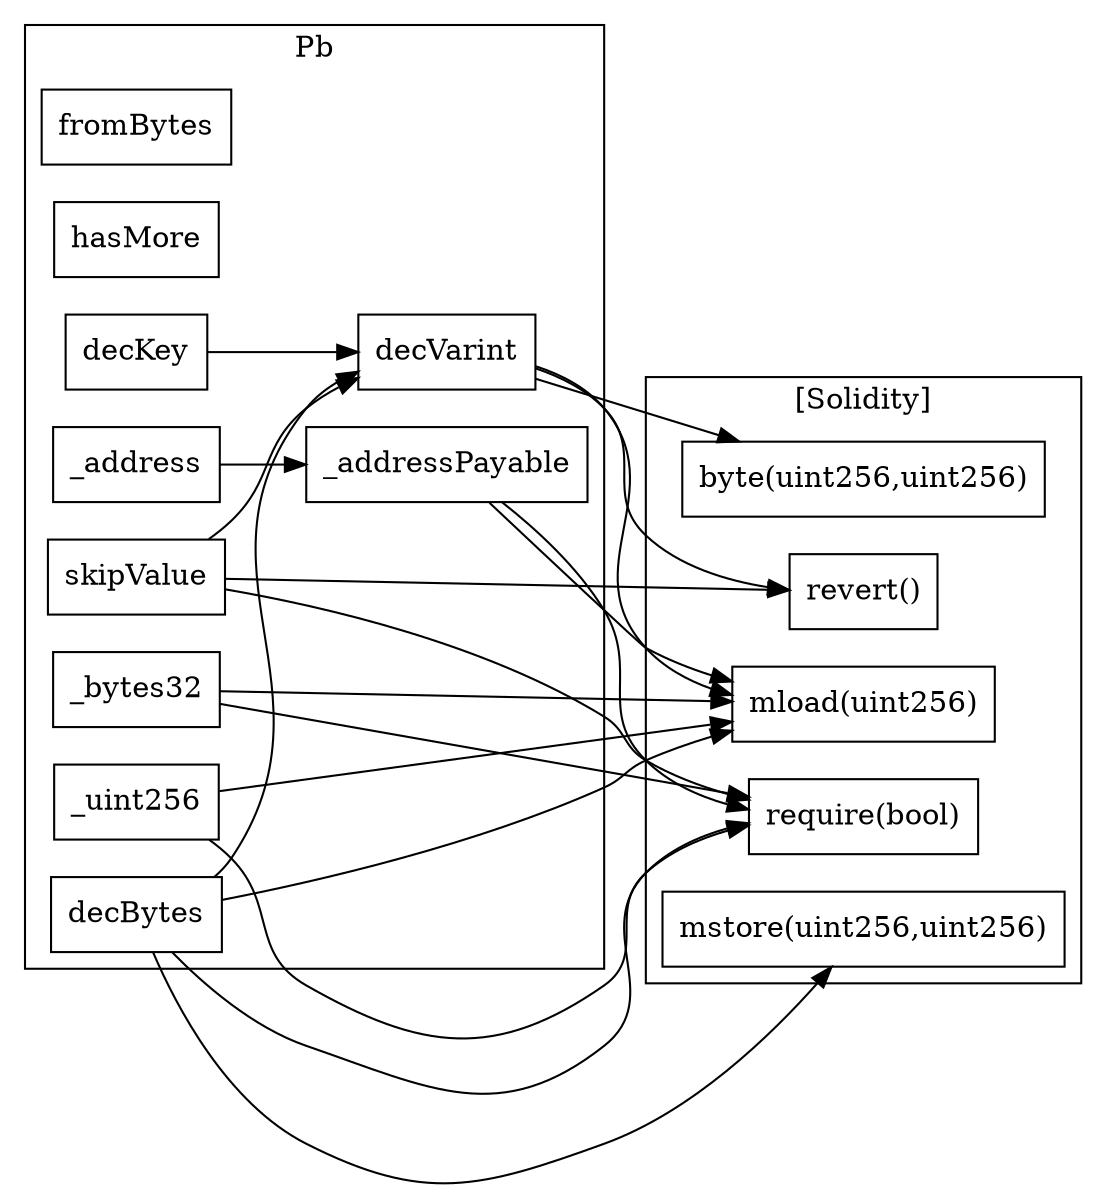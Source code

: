 strict digraph {
rankdir="LR"
node [shape=box]
subgraph cluster_355_Pb {
label = "Pb"
"355_fromBytes" [label="fromBytes"]
"355_hasMore" [label="hasMore"]
"355__uint256" [label="_uint256"]
"355_decKey" [label="decKey"]
"355_decVarint" [label="decVarint"]
"355_skipValue" [label="skipValue"]
"355__address" [label="_address"]
"355__bytes32" [label="_bytes32"]
"355_decBytes" [label="decBytes"]
"355__addressPayable" [label="_addressPayable"]
"355_decBytes" -> "355_decVarint"
"355__address" -> "355__addressPayable"
"355_skipValue" -> "355_decVarint"
"355_decKey" -> "355_decVarint"
}subgraph cluster_solidity {
label = "[Solidity]"
"require(bool)" 
"mload(uint256)" 
"revert()" 
"byte(uint256,uint256)" 
"mstore(uint256,uint256)" 
"355__uint256" -> "require(bool)"
"355_decVarint" -> "revert()"
"355_decBytes" -> "mload(uint256)"
"355_skipValue" -> "revert()"
"355_skipValue" -> "require(bool)"
"355__bytes32" -> "mload(uint256)"
"355__addressPayable" -> "mload(uint256)"
"355_decBytes" -> "require(bool)"
"355_decVarint" -> "mload(uint256)"
"355__uint256" -> "mload(uint256)"
"355__addressPayable" -> "require(bool)"
"355_decBytes" -> "mstore(uint256,uint256)"
"355__bytes32" -> "require(bool)"
"355_decVarint" -> "byte(uint256,uint256)"
}
}